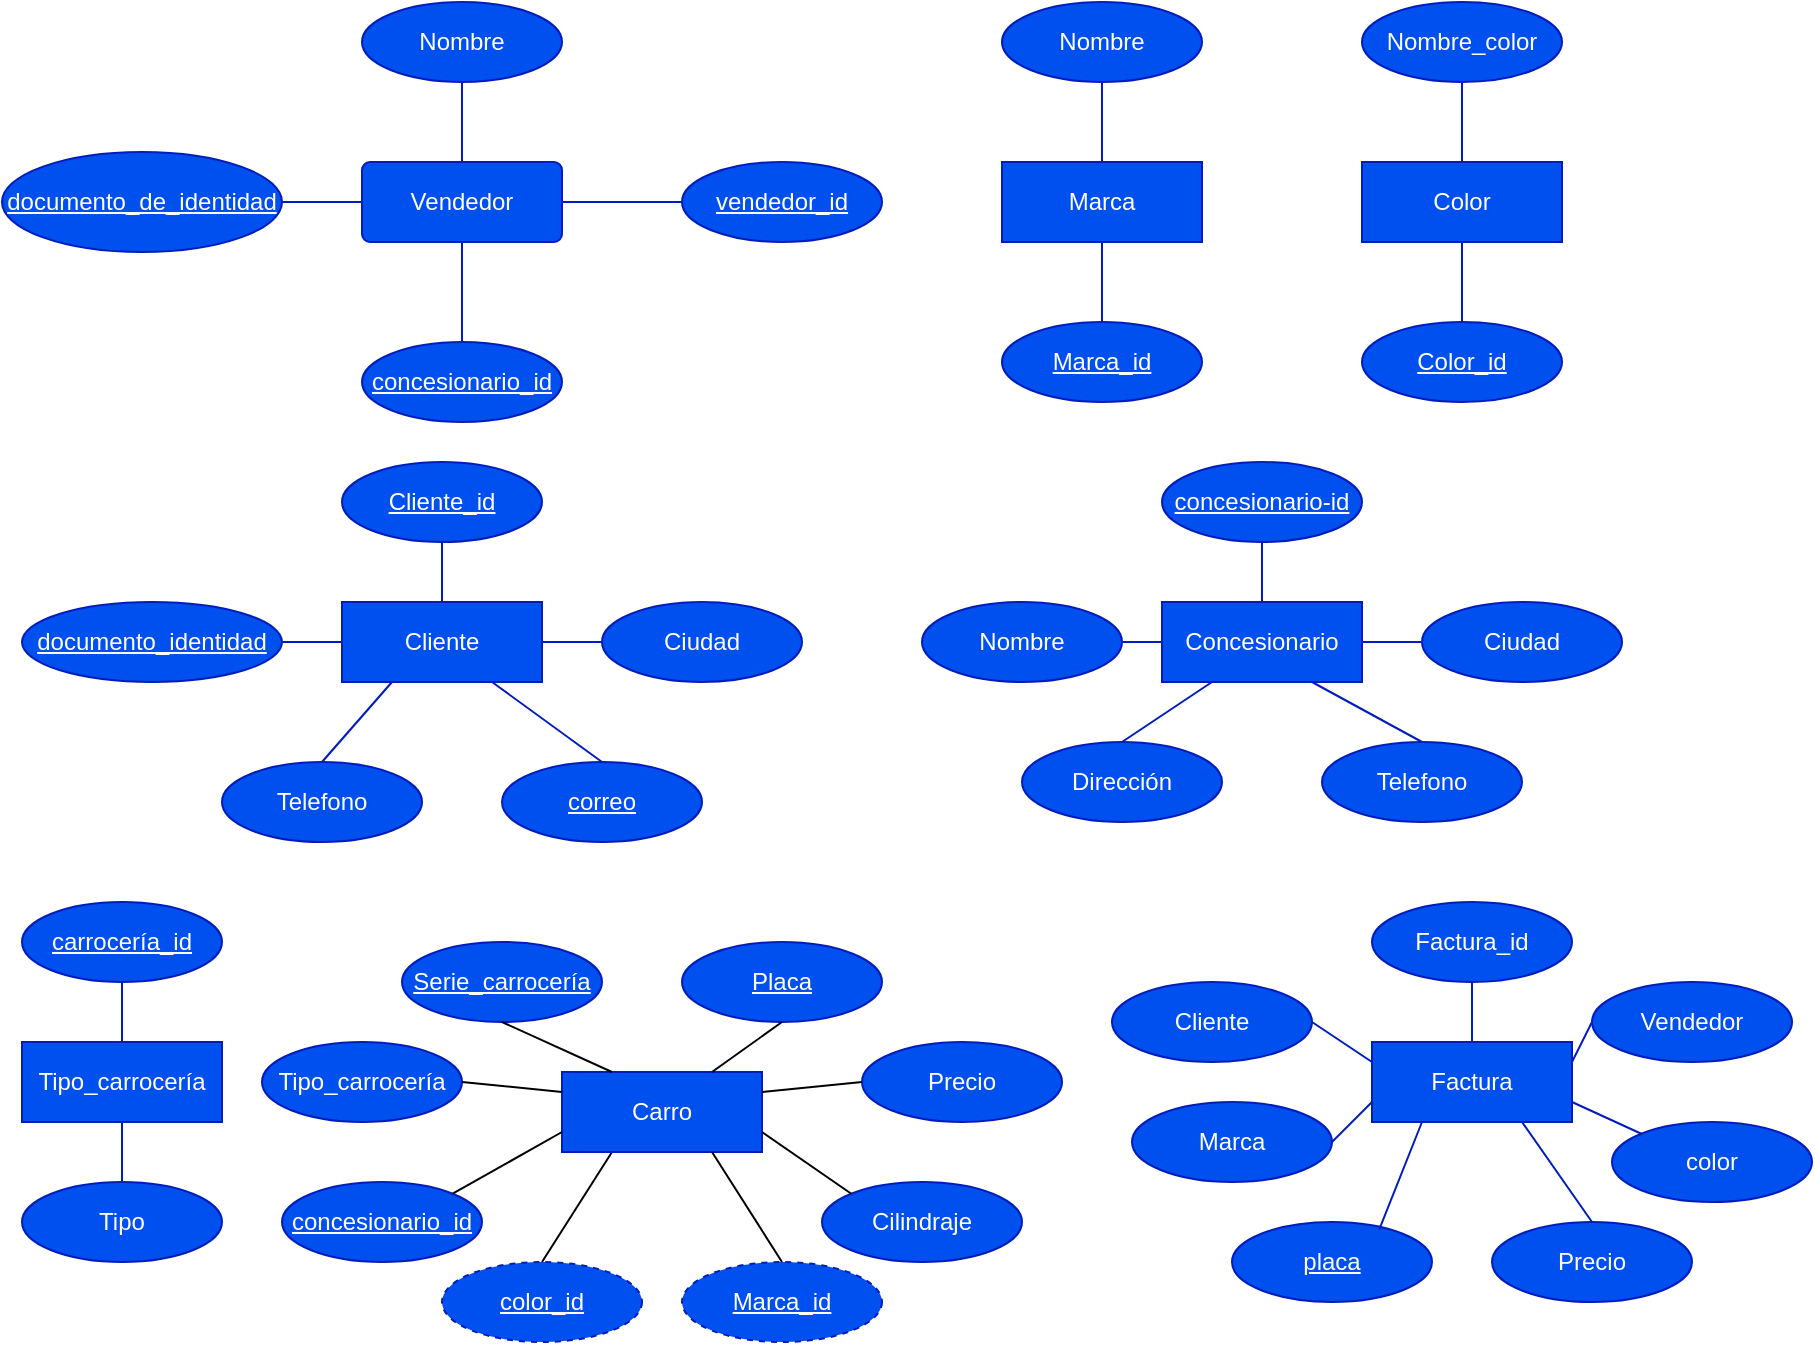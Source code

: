 <mxfile version="20.5.3" type="device"><diagram id="R2lEEEUBdFMjLlhIrx00" name="Page-1"><mxGraphModel dx="1384" dy="761" grid="1" gridSize="10" guides="1" tooltips="1" connect="1" arrows="1" fold="1" page="1" pageScale="1" pageWidth="850" pageHeight="1100" math="0" shadow="0" extFonts="Permanent Marker^https://fonts.googleapis.com/css?family=Permanent+Marker"><root><mxCell id="0"/><mxCell id="1" parent="0"/><mxCell id="7doMkplosL2bHeBDHYEB-1" value="Vendedor" style="rounded=1;arcSize=10;whiteSpace=wrap;html=1;align=center;fillColor=#0050ef;fontColor=#ffffff;strokeColor=#001DBC;" vertex="1" parent="1"><mxGeometry x="190" y="90" width="100" height="40" as="geometry"/></mxCell><mxCell id="7doMkplosL2bHeBDHYEB-2" value="Nombre" style="ellipse;whiteSpace=wrap;html=1;align=center;fillColor=#0050ef;fontColor=#ffffff;strokeColor=#001DBC;" vertex="1" parent="1"><mxGeometry x="190" y="10" width="100" height="40" as="geometry"/></mxCell><mxCell id="7doMkplosL2bHeBDHYEB-3" value="&lt;u&gt;documento_de_identidad&lt;/u&gt;" style="ellipse;whiteSpace=wrap;html=1;align=center;fillColor=#0050ef;fontColor=#ffffff;strokeColor=#001DBC;" vertex="1" parent="1"><mxGeometry x="10" y="85" width="140" height="50" as="geometry"/></mxCell><mxCell id="7doMkplosL2bHeBDHYEB-4" value="&lt;u&gt;vendedor_id&lt;/u&gt;" style="ellipse;whiteSpace=wrap;html=1;align=center;fillColor=#0050ef;fontColor=#ffffff;strokeColor=#001DBC;" vertex="1" parent="1"><mxGeometry x="350" y="90" width="100" height="40" as="geometry"/></mxCell><mxCell id="7doMkplosL2bHeBDHYEB-5" value="&lt;u&gt;concesionario_id&lt;/u&gt;" style="ellipse;whiteSpace=wrap;html=1;align=center;fillColor=#0050ef;fontColor=#ffffff;strokeColor=#001DBC;" vertex="1" parent="1"><mxGeometry x="190" y="180" width="100" height="40" as="geometry"/></mxCell><mxCell id="7doMkplosL2bHeBDHYEB-6" value="" style="endArrow=none;html=1;rounded=0;fillColor=#0050ef;strokeColor=#001DBC;" edge="1" parent="1"><mxGeometry relative="1" as="geometry"><mxPoint x="290" y="110" as="sourcePoint"/><mxPoint x="320" y="110" as="targetPoint"/></mxGeometry></mxCell><mxCell id="7doMkplosL2bHeBDHYEB-7" value="" style="endArrow=none;html=1;rounded=0;entryX=0;entryY=0.5;entryDx=0;entryDy=0;fillColor=#0050ef;strokeColor=#001DBC;" edge="1" parent="1" target="7doMkplosL2bHeBDHYEB-4"><mxGeometry relative="1" as="geometry"><mxPoint x="290" y="110" as="sourcePoint"/><mxPoint x="320" y="110" as="targetPoint"/></mxGeometry></mxCell><mxCell id="7doMkplosL2bHeBDHYEB-9" value="" style="endArrow=none;html=1;rounded=0;exitX=1;exitY=0.5;exitDx=0;exitDy=0;entryX=0;entryY=0.5;entryDx=0;entryDy=0;fillColor=#0050ef;strokeColor=#001DBC;" edge="1" parent="1" source="7doMkplosL2bHeBDHYEB-3" target="7doMkplosL2bHeBDHYEB-1"><mxGeometry relative="1" as="geometry"><mxPoint x="160" y="110" as="sourcePoint"/><mxPoint x="190" y="110" as="targetPoint"/></mxGeometry></mxCell><mxCell id="7doMkplosL2bHeBDHYEB-10" value="" style="endArrow=none;html=1;rounded=0;exitX=0.5;exitY=1;exitDx=0;exitDy=0;entryX=0.5;entryY=0;entryDx=0;entryDy=0;fillColor=#0050ef;strokeColor=#001DBC;" edge="1" parent="1" source="7doMkplosL2bHeBDHYEB-2" target="7doMkplosL2bHeBDHYEB-1"><mxGeometry relative="1" as="geometry"><mxPoint x="160" y="110" as="sourcePoint"/><mxPoint x="320" y="110" as="targetPoint"/></mxGeometry></mxCell><mxCell id="7doMkplosL2bHeBDHYEB-11" value="" style="endArrow=none;html=1;rounded=0;entryX=0.5;entryY=0;entryDx=0;entryDy=0;exitX=0.5;exitY=1;exitDx=0;exitDy=0;fillColor=#0050ef;strokeColor=#001DBC;" edge="1" parent="1" source="7doMkplosL2bHeBDHYEB-1" target="7doMkplosL2bHeBDHYEB-5"><mxGeometry relative="1" as="geometry"><mxPoint x="150" y="150" as="sourcePoint"/><mxPoint x="310" y="150" as="targetPoint"/></mxGeometry></mxCell><mxCell id="7doMkplosL2bHeBDHYEB-12" value="Marca" style="whiteSpace=wrap;html=1;align=center;fillColor=#0050ef;fontColor=#ffffff;strokeColor=#001DBC;" vertex="1" parent="1"><mxGeometry x="510" y="90" width="100" height="40" as="geometry"/></mxCell><mxCell id="7doMkplosL2bHeBDHYEB-13" value="Nombre" style="ellipse;whiteSpace=wrap;html=1;align=center;fillColor=#0050ef;fontColor=#ffffff;strokeColor=#001DBC;" vertex="1" parent="1"><mxGeometry x="510" y="10" width="100" height="40" as="geometry"/></mxCell><mxCell id="7doMkplosL2bHeBDHYEB-14" value="&lt;u&gt;Marca_id&lt;/u&gt;" style="ellipse;whiteSpace=wrap;html=1;align=center;fillColor=#0050ef;fontColor=#ffffff;strokeColor=#001DBC;" vertex="1" parent="1"><mxGeometry x="510" y="170" width="100" height="40" as="geometry"/></mxCell><mxCell id="7doMkplosL2bHeBDHYEB-15" value="" style="endArrow=none;html=1;rounded=0;entryX=0.5;entryY=1;entryDx=0;entryDy=0;fillColor=#0050ef;strokeColor=#001DBC;" edge="1" parent="1" source="7doMkplosL2bHeBDHYEB-12" target="7doMkplosL2bHeBDHYEB-13"><mxGeometry relative="1" as="geometry"><mxPoint x="220" y="200" as="sourcePoint"/><mxPoint x="380" y="200" as="targetPoint"/></mxGeometry></mxCell><mxCell id="7doMkplosL2bHeBDHYEB-16" value="" style="endArrow=none;html=1;rounded=0;entryX=0.5;entryY=1;entryDx=0;entryDy=0;exitX=0.5;exitY=0;exitDx=0;exitDy=0;fillColor=#0050ef;strokeColor=#001DBC;" edge="1" parent="1" source="7doMkplosL2bHeBDHYEB-14" target="7doMkplosL2bHeBDHYEB-12"><mxGeometry relative="1" as="geometry"><mxPoint x="220" y="200" as="sourcePoint"/><mxPoint x="380" y="200" as="targetPoint"/></mxGeometry></mxCell><mxCell id="7doMkplosL2bHeBDHYEB-17" value="Color" style="whiteSpace=wrap;html=1;align=center;fillColor=#0050ef;fontColor=#ffffff;strokeColor=#001DBC;" vertex="1" parent="1"><mxGeometry x="690" y="90" width="100" height="40" as="geometry"/></mxCell><mxCell id="7doMkplosL2bHeBDHYEB-18" value="Nombre_color" style="ellipse;whiteSpace=wrap;html=1;align=center;fillColor=#0050ef;fontColor=#ffffff;strokeColor=#001DBC;" vertex="1" parent="1"><mxGeometry x="690" y="10" width="100" height="40" as="geometry"/></mxCell><mxCell id="7doMkplosL2bHeBDHYEB-19" value="&lt;u&gt;Color_id&lt;/u&gt;" style="ellipse;whiteSpace=wrap;html=1;align=center;fillColor=#0050ef;fontColor=#ffffff;strokeColor=#001DBC;" vertex="1" parent="1"><mxGeometry x="690" y="170" width="100" height="40" as="geometry"/></mxCell><mxCell id="7doMkplosL2bHeBDHYEB-20" value="" style="endArrow=none;html=1;rounded=0;exitX=0.5;exitY=1;exitDx=0;exitDy=0;entryX=0.5;entryY=0;entryDx=0;entryDy=0;fillColor=#0050ef;strokeColor=#001DBC;" edge="1" parent="1" source="7doMkplosL2bHeBDHYEB-18" target="7doMkplosL2bHeBDHYEB-17"><mxGeometry relative="1" as="geometry"><mxPoint x="340" y="200" as="sourcePoint"/><mxPoint x="500" y="200" as="targetPoint"/></mxGeometry></mxCell><mxCell id="7doMkplosL2bHeBDHYEB-21" value="" style="endArrow=none;html=1;rounded=0;exitX=0.5;exitY=1;exitDx=0;exitDy=0;entryX=0.5;entryY=0;entryDx=0;entryDy=0;fillColor=#0050ef;strokeColor=#001DBC;" edge="1" parent="1" source="7doMkplosL2bHeBDHYEB-17" target="7doMkplosL2bHeBDHYEB-19"><mxGeometry relative="1" as="geometry"><mxPoint x="340" y="200" as="sourcePoint"/><mxPoint x="500" y="200" as="targetPoint"/></mxGeometry></mxCell><mxCell id="7doMkplosL2bHeBDHYEB-22" value="Cliente" style="whiteSpace=wrap;html=1;align=center;fillColor=#0050ef;strokeColor=#001DBC;fontColor=#ffffff;" vertex="1" parent="1"><mxGeometry x="180" y="310" width="100" height="40" as="geometry"/></mxCell><mxCell id="7doMkplosL2bHeBDHYEB-23" value="&lt;u&gt;Cliente_id&lt;/u&gt;" style="ellipse;whiteSpace=wrap;html=1;align=center;fillColor=#0050ef;strokeColor=#001DBC;fontColor=#ffffff;" vertex="1" parent="1"><mxGeometry x="180" y="240" width="100" height="40" as="geometry"/></mxCell><mxCell id="7doMkplosL2bHeBDHYEB-24" value="&lt;u&gt;documento_identidad&lt;/u&gt;" style="ellipse;whiteSpace=wrap;html=1;align=center;fillColor=#0050ef;strokeColor=#001DBC;fontColor=#ffffff;" vertex="1" parent="1"><mxGeometry x="20" y="310" width="130" height="40" as="geometry"/></mxCell><mxCell id="7doMkplosL2bHeBDHYEB-25" value="Ciudad" style="ellipse;whiteSpace=wrap;html=1;align=center;fillColor=#0050ef;strokeColor=#001DBC;fontColor=#ffffff;" vertex="1" parent="1"><mxGeometry x="310" y="310" width="100" height="40" as="geometry"/></mxCell><mxCell id="7doMkplosL2bHeBDHYEB-26" value="Telefono" style="ellipse;whiteSpace=wrap;html=1;align=center;fillColor=#0050ef;strokeColor=#001DBC;fontColor=#ffffff;" vertex="1" parent="1"><mxGeometry x="120" y="390" width="100" height="40" as="geometry"/></mxCell><mxCell id="7doMkplosL2bHeBDHYEB-27" value="&lt;u&gt;correo&lt;/u&gt;" style="ellipse;whiteSpace=wrap;html=1;align=center;fillColor=#0050ef;strokeColor=#001DBC;fontColor=#ffffff;" vertex="1" parent="1"><mxGeometry x="260" y="390" width="100" height="40" as="geometry"/></mxCell><mxCell id="7doMkplosL2bHeBDHYEB-28" value="" style="endArrow=none;html=1;rounded=0;exitX=0.5;exitY=1;exitDx=0;exitDy=0;entryX=0.5;entryY=0;entryDx=0;entryDy=0;fillColor=#0050ef;strokeColor=#001DBC;" edge="1" parent="1" source="7doMkplosL2bHeBDHYEB-23" target="7doMkplosL2bHeBDHYEB-22"><mxGeometry relative="1" as="geometry"><mxPoint x="340" y="350" as="sourcePoint"/><mxPoint x="500" y="350" as="targetPoint"/></mxGeometry></mxCell><mxCell id="7doMkplosL2bHeBDHYEB-29" value="" style="endArrow=none;html=1;rounded=0;exitX=1;exitY=0.5;exitDx=0;exitDy=0;entryX=0;entryY=0.5;entryDx=0;entryDy=0;fillColor=#0050ef;strokeColor=#001DBC;" edge="1" parent="1" source="7doMkplosL2bHeBDHYEB-22" target="7doMkplosL2bHeBDHYEB-25"><mxGeometry relative="1" as="geometry"><mxPoint x="340" y="350" as="sourcePoint"/><mxPoint x="500" y="350" as="targetPoint"/></mxGeometry></mxCell><mxCell id="7doMkplosL2bHeBDHYEB-30" value="" style="endArrow=none;html=1;rounded=0;exitX=1;exitY=0.5;exitDx=0;exitDy=0;entryX=0;entryY=0.5;entryDx=0;entryDy=0;fillColor=#0050ef;strokeColor=#001DBC;" edge="1" parent="1" source="7doMkplosL2bHeBDHYEB-24" target="7doMkplosL2bHeBDHYEB-22"><mxGeometry relative="1" as="geometry"><mxPoint x="120" y="480" as="sourcePoint"/><mxPoint x="280" y="480" as="targetPoint"/></mxGeometry></mxCell><mxCell id="7doMkplosL2bHeBDHYEB-31" value="" style="endArrow=none;html=1;rounded=0;exitX=0.5;exitY=0;exitDx=0;exitDy=0;entryX=0.75;entryY=1;entryDx=0;entryDy=0;fillColor=#0050ef;strokeColor=#001DBC;" edge="1" parent="1" source="7doMkplosL2bHeBDHYEB-27" target="7doMkplosL2bHeBDHYEB-22"><mxGeometry relative="1" as="geometry"><mxPoint x="340" y="350" as="sourcePoint"/><mxPoint x="500" y="350" as="targetPoint"/></mxGeometry></mxCell><mxCell id="7doMkplosL2bHeBDHYEB-32" value="" style="endArrow=none;html=1;rounded=0;exitX=0.5;exitY=0;exitDx=0;exitDy=0;entryX=0.25;entryY=1;entryDx=0;entryDy=0;fillColor=#0050ef;strokeColor=#001DBC;" edge="1" parent="1" source="7doMkplosL2bHeBDHYEB-26" target="7doMkplosL2bHeBDHYEB-22"><mxGeometry relative="1" as="geometry"><mxPoint x="180" y="490" as="sourcePoint"/><mxPoint x="340" y="490" as="targetPoint"/></mxGeometry></mxCell><mxCell id="7doMkplosL2bHeBDHYEB-33" value="Concesionario" style="whiteSpace=wrap;html=1;align=center;fillColor=#0050ef;fontColor=#ffffff;strokeColor=#001DBC;" vertex="1" parent="1"><mxGeometry x="590" y="310" width="100" height="40" as="geometry"/></mxCell><mxCell id="7doMkplosL2bHeBDHYEB-34" value="&lt;u&gt;concesionario-id&lt;/u&gt;" style="ellipse;whiteSpace=wrap;html=1;align=center;fillColor=#0050ef;fontColor=#ffffff;strokeColor=#001DBC;" vertex="1" parent="1"><mxGeometry x="590" y="240" width="100" height="40" as="geometry"/></mxCell><mxCell id="7doMkplosL2bHeBDHYEB-35" value="Nombre" style="ellipse;whiteSpace=wrap;html=1;align=center;fillColor=#0050ef;fontColor=#ffffff;strokeColor=#001DBC;" vertex="1" parent="1"><mxGeometry x="470" y="310" width="100" height="40" as="geometry"/></mxCell><mxCell id="7doMkplosL2bHeBDHYEB-36" value="Ciudad" style="ellipse;whiteSpace=wrap;html=1;align=center;fillColor=#0050ef;fontColor=#ffffff;strokeColor=#001DBC;" vertex="1" parent="1"><mxGeometry x="720" y="310" width="100" height="40" as="geometry"/></mxCell><mxCell id="7doMkplosL2bHeBDHYEB-37" value="Dirección" style="ellipse;whiteSpace=wrap;html=1;align=center;fillColor=#0050ef;fontColor=#ffffff;strokeColor=#001DBC;" vertex="1" parent="1"><mxGeometry x="520" y="380" width="100" height="40" as="geometry"/></mxCell><mxCell id="7doMkplosL2bHeBDHYEB-38" value="Telefono" style="ellipse;whiteSpace=wrap;html=1;align=center;fillColor=#0050ef;fontColor=#ffffff;strokeColor=#001DBC;" vertex="1" parent="1"><mxGeometry x="670" y="380" width="100" height="40" as="geometry"/></mxCell><mxCell id="7doMkplosL2bHeBDHYEB-39" value="" style="endArrow=none;html=1;rounded=0;entryX=0.5;entryY=1;entryDx=0;entryDy=0;exitX=0.5;exitY=0;exitDx=0;exitDy=0;fillColor=#0050ef;strokeColor=#001DBC;" edge="1" parent="1" source="7doMkplosL2bHeBDHYEB-33" target="7doMkplosL2bHeBDHYEB-34"><mxGeometry relative="1" as="geometry"><mxPoint x="370" y="350" as="sourcePoint"/><mxPoint x="530" y="350" as="targetPoint"/></mxGeometry></mxCell><mxCell id="7doMkplosL2bHeBDHYEB-40" value="" style="endArrow=none;html=1;rounded=0;exitX=1;exitY=0.5;exitDx=0;exitDy=0;entryX=0;entryY=0.5;entryDx=0;entryDy=0;fillColor=#0050ef;strokeColor=#001DBC;" edge="1" parent="1" source="7doMkplosL2bHeBDHYEB-35" target="7doMkplosL2bHeBDHYEB-33"><mxGeometry relative="1" as="geometry"><mxPoint x="490" y="490" as="sourcePoint"/><mxPoint x="650" y="490" as="targetPoint"/></mxGeometry></mxCell><mxCell id="7doMkplosL2bHeBDHYEB-41" value="" style="endArrow=none;html=1;rounded=0;entryX=0;entryY=0.5;entryDx=0;entryDy=0;exitX=1;exitY=0.5;exitDx=0;exitDy=0;fillColor=#0050ef;strokeColor=#001DBC;" edge="1" parent="1" source="7doMkplosL2bHeBDHYEB-33" target="7doMkplosL2bHeBDHYEB-36"><mxGeometry relative="1" as="geometry"><mxPoint x="600" y="490" as="sourcePoint"/><mxPoint x="760" y="490" as="targetPoint"/></mxGeometry></mxCell><mxCell id="7doMkplosL2bHeBDHYEB-42" value="" style="endArrow=none;html=1;rounded=0;entryX=0.25;entryY=1;entryDx=0;entryDy=0;exitX=0.5;exitY=0;exitDx=0;exitDy=0;fillColor=#0050ef;strokeColor=#001DBC;" edge="1" parent="1" source="7doMkplosL2bHeBDHYEB-37" target="7doMkplosL2bHeBDHYEB-33"><mxGeometry relative="1" as="geometry"><mxPoint x="370" y="350" as="sourcePoint"/><mxPoint x="530" y="350" as="targetPoint"/></mxGeometry></mxCell><mxCell id="7doMkplosL2bHeBDHYEB-43" value="" style="endArrow=none;html=1;rounded=0;entryX=0.75;entryY=1;entryDx=0;entryDy=0;exitX=0.5;exitY=0;exitDx=0;exitDy=0;fillColor=#0050ef;strokeColor=#001DBC;" edge="1" parent="1" source="7doMkplosL2bHeBDHYEB-38" target="7doMkplosL2bHeBDHYEB-33"><mxGeometry relative="1" as="geometry"><mxPoint x="610" y="520" as="sourcePoint"/><mxPoint x="770" y="520" as="targetPoint"/></mxGeometry></mxCell><mxCell id="7doMkplosL2bHeBDHYEB-44" value="Tipo_carrocería" style="whiteSpace=wrap;html=1;align=center;fillColor=#0050ef;fontColor=#ffffff;strokeColor=#001DBC;" vertex="1" parent="1"><mxGeometry x="20" y="530" width="100" height="40" as="geometry"/></mxCell><mxCell id="7doMkplosL2bHeBDHYEB-45" value="&lt;u&gt;carrocería_id&lt;/u&gt;" style="ellipse;whiteSpace=wrap;html=1;align=center;fillColor=#0050ef;fontColor=#ffffff;strokeColor=#001DBC;" vertex="1" parent="1"><mxGeometry x="20" y="460" width="100" height="40" as="geometry"/></mxCell><mxCell id="7doMkplosL2bHeBDHYEB-46" value="Tipo" style="ellipse;whiteSpace=wrap;html=1;align=center;fillColor=#0050ef;fontColor=#ffffff;strokeColor=#001DBC;" vertex="1" parent="1"><mxGeometry x="20" y="600" width="100" height="40" as="geometry"/></mxCell><mxCell id="7doMkplosL2bHeBDHYEB-47" value="" style="endArrow=none;html=1;rounded=0;exitX=0.5;exitY=1;exitDx=0;exitDy=0;entryX=0.5;entryY=0;entryDx=0;entryDy=0;fillColor=#0050ef;strokeColor=#001DBC;" edge="1" parent="1" source="7doMkplosL2bHeBDHYEB-45" target="7doMkplosL2bHeBDHYEB-44"><mxGeometry relative="1" as="geometry"><mxPoint x="190" y="590" as="sourcePoint"/><mxPoint x="350" y="590" as="targetPoint"/></mxGeometry></mxCell><mxCell id="7doMkplosL2bHeBDHYEB-48" value="" style="endArrow=none;html=1;rounded=0;exitX=0.25;exitY=1;exitDx=0;exitDy=0;entryX=0.5;entryY=0;entryDx=0;entryDy=0;" edge="1" parent="1" source="7doMkplosL2bHeBDHYEB-50" target="7doMkplosL2bHeBDHYEB-60"><mxGeometry relative="1" as="geometry"><mxPoint x="50" y="820" as="sourcePoint"/><mxPoint x="210" y="820" as="targetPoint"/></mxGeometry></mxCell><mxCell id="7doMkplosL2bHeBDHYEB-49" value="" style="endArrow=none;html=1;rounded=0;exitX=0.5;exitY=1;exitDx=0;exitDy=0;entryX=0.5;entryY=0;entryDx=0;entryDy=0;fillColor=#0050ef;strokeColor=#001DBC;" edge="1" parent="1" source="7doMkplosL2bHeBDHYEB-44" target="7doMkplosL2bHeBDHYEB-46"><mxGeometry relative="1" as="geometry"><mxPoint x="190" y="590" as="sourcePoint"/><mxPoint x="350" y="590" as="targetPoint"/></mxGeometry></mxCell><mxCell id="7doMkplosL2bHeBDHYEB-50" value="Carro" style="whiteSpace=wrap;html=1;align=center;fillColor=#0050ef;fontColor=#ffffff;strokeColor=#001DBC;" vertex="1" parent="1"><mxGeometry x="290" y="545" width="100" height="40" as="geometry"/></mxCell><mxCell id="7doMkplosL2bHeBDHYEB-51" value="&lt;u&gt;Serie_carrocería&lt;/u&gt;" style="ellipse;whiteSpace=wrap;html=1;align=center;fillColor=#0050ef;fontColor=#ffffff;strokeColor=#001DBC;" vertex="1" parent="1"><mxGeometry x="210" y="480" width="100" height="40" as="geometry"/></mxCell><mxCell id="7doMkplosL2bHeBDHYEB-52" value="&lt;u&gt;Placa&lt;/u&gt;" style="ellipse;whiteSpace=wrap;html=1;align=center;fillColor=#0050ef;fontColor=#ffffff;strokeColor=#001DBC;" vertex="1" parent="1"><mxGeometry x="350" y="480" width="100" height="40" as="geometry"/></mxCell><mxCell id="7doMkplosL2bHeBDHYEB-54" value="&lt;span style=&quot;color: rgb(255, 255, 255);&quot;&gt;Tipo_carrocería&lt;/span&gt;" style="ellipse;whiteSpace=wrap;html=1;align=center;fillColor=#0050ef;fontColor=#ffffff;strokeColor=#001DBC;" vertex="1" parent="1"><mxGeometry x="140" y="530" width="100" height="40" as="geometry"/></mxCell><mxCell id="7doMkplosL2bHeBDHYEB-55" value="Precio" style="ellipse;whiteSpace=wrap;html=1;align=center;fillColor=#0050ef;fontColor=#ffffff;strokeColor=#001DBC;" vertex="1" parent="1"><mxGeometry x="440" y="530" width="100" height="40" as="geometry"/></mxCell><mxCell id="7doMkplosL2bHeBDHYEB-56" value="concesionario_id" style="ellipse;whiteSpace=wrap;html=1;align=center;fillColor=#0050ef;fontColor=#ffffff;strokeColor=#001DBC;fontStyle=4" vertex="1" parent="1"><mxGeometry x="150" y="600" width="100" height="40" as="geometry"/></mxCell><mxCell id="7doMkplosL2bHeBDHYEB-59" value="Cilindraje" style="ellipse;whiteSpace=wrap;html=1;align=center;fillColor=#0050ef;fontColor=#ffffff;strokeColor=#001DBC;" vertex="1" parent="1"><mxGeometry x="420" y="600" width="100" height="40" as="geometry"/></mxCell><mxCell id="7doMkplosL2bHeBDHYEB-60" value="color_id" style="ellipse;whiteSpace=wrap;html=1;align=center;dashed=1;fillColor=#0050ef;fontColor=#ffffff;strokeColor=#001DBC;fontStyle=4" vertex="1" parent="1"><mxGeometry x="230" y="640" width="100" height="40" as="geometry"/></mxCell><mxCell id="7doMkplosL2bHeBDHYEB-61" value="Marca_id" style="ellipse;whiteSpace=wrap;html=1;align=center;dashed=1;fillColor=#0050ef;fontColor=#ffffff;strokeColor=#001DBC;fontStyle=4" vertex="1" parent="1"><mxGeometry x="350" y="640" width="100" height="40" as="geometry"/></mxCell><mxCell id="7doMkplosL2bHeBDHYEB-62" value="" style="endArrow=none;html=1;rounded=0;exitX=0.5;exitY=1;exitDx=0;exitDy=0;entryX=0.25;entryY=0;entryDx=0;entryDy=0;" edge="1" parent="1" source="7doMkplosL2bHeBDHYEB-51" target="7doMkplosL2bHeBDHYEB-50"><mxGeometry relative="1" as="geometry"><mxPoint x="340" y="600" as="sourcePoint"/><mxPoint x="500" y="600" as="targetPoint"/></mxGeometry></mxCell><mxCell id="7doMkplosL2bHeBDHYEB-63" value="" style="endArrow=none;html=1;rounded=0;exitX=0.75;exitY=0;exitDx=0;exitDy=0;entryX=0.5;entryY=1;entryDx=0;entryDy=0;" edge="1" parent="1" source="7doMkplosL2bHeBDHYEB-50" target="7doMkplosL2bHeBDHYEB-52"><mxGeometry relative="1" as="geometry"><mxPoint x="340" y="600" as="sourcePoint"/><mxPoint x="500" y="600" as="targetPoint"/></mxGeometry></mxCell><mxCell id="7doMkplosL2bHeBDHYEB-66" value="" style="endArrow=none;html=1;rounded=0;entryX=0;entryY=0.5;entryDx=0;entryDy=0;exitX=1;exitY=0.25;exitDx=0;exitDy=0;" edge="1" parent="1" source="7doMkplosL2bHeBDHYEB-50" target="7doMkplosL2bHeBDHYEB-55"><mxGeometry relative="1" as="geometry"><mxPoint x="340" y="600" as="sourcePoint"/><mxPoint x="500" y="600" as="targetPoint"/></mxGeometry></mxCell><mxCell id="7doMkplosL2bHeBDHYEB-67" value="" style="endArrow=none;html=1;rounded=0;exitX=1;exitY=0.5;exitDx=0;exitDy=0;entryX=0;entryY=0.25;entryDx=0;entryDy=0;" edge="1" parent="1" source="7doMkplosL2bHeBDHYEB-54" target="7doMkplosL2bHeBDHYEB-50"><mxGeometry relative="1" as="geometry"><mxPoint x="340" y="600" as="sourcePoint"/><mxPoint x="500" y="600" as="targetPoint"/></mxGeometry></mxCell><mxCell id="7doMkplosL2bHeBDHYEB-68" value="" style="endArrow=none;html=1;rounded=0;exitX=1;exitY=0;exitDx=0;exitDy=0;entryX=0;entryY=0.75;entryDx=0;entryDy=0;" edge="1" parent="1" source="7doMkplosL2bHeBDHYEB-56" target="7doMkplosL2bHeBDHYEB-50"><mxGeometry relative="1" as="geometry"><mxPoint x="340" y="600" as="sourcePoint"/><mxPoint x="500" y="600" as="targetPoint"/></mxGeometry></mxCell><mxCell id="7doMkplosL2bHeBDHYEB-69" value="" style="endArrow=none;html=1;rounded=0;exitX=1;exitY=0.75;exitDx=0;exitDy=0;entryX=0;entryY=0;entryDx=0;entryDy=0;" edge="1" parent="1" source="7doMkplosL2bHeBDHYEB-50" target="7doMkplosL2bHeBDHYEB-59"><mxGeometry relative="1" as="geometry"><mxPoint x="340" y="600" as="sourcePoint"/><mxPoint x="500" y="600" as="targetPoint"/></mxGeometry></mxCell><mxCell id="7doMkplosL2bHeBDHYEB-70" value="" style="endArrow=none;html=1;rounded=0;exitX=0.75;exitY=1;exitDx=0;exitDy=0;entryX=0.5;entryY=0;entryDx=0;entryDy=0;" edge="1" parent="1" source="7doMkplosL2bHeBDHYEB-50" target="7doMkplosL2bHeBDHYEB-61"><mxGeometry relative="1" as="geometry"><mxPoint x="340" y="600" as="sourcePoint"/><mxPoint x="500" y="600" as="targetPoint"/></mxGeometry></mxCell><mxCell id="7doMkplosL2bHeBDHYEB-73" value="Factura" style="whiteSpace=wrap;html=1;align=center;fillColor=#0050ef;fontColor=#ffffff;strokeColor=#001DBC;" vertex="1" parent="1"><mxGeometry x="695" y="530" width="100" height="40" as="geometry"/></mxCell><mxCell id="7doMkplosL2bHeBDHYEB-74" value="Factura_id" style="ellipse;whiteSpace=wrap;html=1;align=center;fillColor=#0050ef;fontColor=#ffffff;strokeColor=#001DBC;" vertex="1" parent="1"><mxGeometry x="695" y="460" width="100" height="40" as="geometry"/></mxCell><mxCell id="7doMkplosL2bHeBDHYEB-75" value="Cliente" style="ellipse;whiteSpace=wrap;html=1;align=center;fillColor=#0050ef;fontColor=#ffffff;strokeColor=#001DBC;" vertex="1" parent="1"><mxGeometry x="565" y="500" width="100" height="40" as="geometry"/></mxCell><mxCell id="7doMkplosL2bHeBDHYEB-76" value="Marca" style="ellipse;whiteSpace=wrap;html=1;align=center;fillColor=#0050ef;fontColor=#ffffff;strokeColor=#001DBC;" vertex="1" parent="1"><mxGeometry x="575" y="560" width="100" height="40" as="geometry"/></mxCell><mxCell id="7doMkplosL2bHeBDHYEB-77" value="&lt;u&gt;placa&lt;/u&gt;" style="ellipse;whiteSpace=wrap;html=1;align=center;fillColor=#0050ef;fontColor=#ffffff;strokeColor=#001DBC;" vertex="1" parent="1"><mxGeometry x="625" y="620" width="100" height="40" as="geometry"/></mxCell><mxCell id="7doMkplosL2bHeBDHYEB-78" value="Vendedor" style="ellipse;whiteSpace=wrap;html=1;align=center;fillColor=#0050ef;fontColor=#ffffff;strokeColor=#001DBC;" vertex="1" parent="1"><mxGeometry x="805" y="500" width="100" height="40" as="geometry"/></mxCell><mxCell id="7doMkplosL2bHeBDHYEB-79" value="color" style="ellipse;whiteSpace=wrap;html=1;align=center;fillColor=#0050ef;fontColor=#ffffff;strokeColor=#001DBC;" vertex="1" parent="1"><mxGeometry x="815" y="570" width="100" height="40" as="geometry"/></mxCell><mxCell id="7doMkplosL2bHeBDHYEB-80" value="Precio" style="ellipse;whiteSpace=wrap;html=1;align=center;fillColor=#0050ef;fontColor=#ffffff;strokeColor=#001DBC;" vertex="1" parent="1"><mxGeometry x="755" y="620" width="100" height="40" as="geometry"/></mxCell><mxCell id="7doMkplosL2bHeBDHYEB-81" value="" style="endArrow=none;html=1;rounded=0;entryX=0.5;entryY=1;entryDx=0;entryDy=0;exitX=0.5;exitY=0;exitDx=0;exitDy=0;fillColor=#0050ef;strokeColor=#001DBC;" edge="1" parent="1" source="7doMkplosL2bHeBDHYEB-73" target="7doMkplosL2bHeBDHYEB-74"><mxGeometry relative="1" as="geometry"><mxPoint x="435" y="500" as="sourcePoint"/><mxPoint x="595" y="500" as="targetPoint"/></mxGeometry></mxCell><mxCell id="7doMkplosL2bHeBDHYEB-82" value="" style="endArrow=none;html=1;rounded=0;exitX=0;exitY=0.25;exitDx=0;exitDy=0;entryX=1;entryY=0.5;entryDx=0;entryDy=0;fillColor=#0050ef;strokeColor=#001DBC;" edge="1" parent="1" source="7doMkplosL2bHeBDHYEB-73" target="7doMkplosL2bHeBDHYEB-75"><mxGeometry relative="1" as="geometry"><mxPoint x="435" y="500" as="sourcePoint"/><mxPoint x="595" y="500" as="targetPoint"/></mxGeometry></mxCell><mxCell id="7doMkplosL2bHeBDHYEB-83" value="" style="endArrow=none;html=1;rounded=0;exitX=0;exitY=0.5;exitDx=0;exitDy=0;entryX=1;entryY=0.25;entryDx=0;entryDy=0;fillColor=#0050ef;strokeColor=#001DBC;" edge="1" parent="1" source="7doMkplosL2bHeBDHYEB-78" target="7doMkplosL2bHeBDHYEB-73"><mxGeometry relative="1" as="geometry"><mxPoint x="435" y="500" as="sourcePoint"/><mxPoint x="595" y="500" as="targetPoint"/></mxGeometry></mxCell><mxCell id="7doMkplosL2bHeBDHYEB-84" value="" style="endArrow=none;html=1;rounded=0;exitX=0;exitY=0;exitDx=0;exitDy=0;entryX=1;entryY=0.75;entryDx=0;entryDy=0;fillColor=#0050ef;strokeColor=#001DBC;" edge="1" parent="1" source="7doMkplosL2bHeBDHYEB-79" target="7doMkplosL2bHeBDHYEB-73"><mxGeometry relative="1" as="geometry"><mxPoint x="435" y="500" as="sourcePoint"/><mxPoint x="595" y="500" as="targetPoint"/></mxGeometry></mxCell><mxCell id="7doMkplosL2bHeBDHYEB-85" value="" style="endArrow=none;html=1;rounded=0;exitX=0;exitY=0.75;exitDx=0;exitDy=0;entryX=1;entryY=0.5;entryDx=0;entryDy=0;fillColor=#0050ef;strokeColor=#001DBC;" edge="1" parent="1" source="7doMkplosL2bHeBDHYEB-73" target="7doMkplosL2bHeBDHYEB-76"><mxGeometry relative="1" as="geometry"><mxPoint x="435" y="500" as="sourcePoint"/><mxPoint x="595" y="500" as="targetPoint"/></mxGeometry></mxCell><mxCell id="7doMkplosL2bHeBDHYEB-86" value="" style="endArrow=none;html=1;rounded=0;entryX=0.25;entryY=1;entryDx=0;entryDy=0;exitX=0.736;exitY=0.095;exitDx=0;exitDy=0;exitPerimeter=0;fillColor=#0050ef;strokeColor=#001DBC;" edge="1" parent="1" source="7doMkplosL2bHeBDHYEB-77" target="7doMkplosL2bHeBDHYEB-73"><mxGeometry relative="1" as="geometry"><mxPoint x="435" y="500" as="sourcePoint"/><mxPoint x="595" y="500" as="targetPoint"/></mxGeometry></mxCell><mxCell id="7doMkplosL2bHeBDHYEB-87" value="" style="endArrow=none;html=1;rounded=0;exitX=0.5;exitY=0;exitDx=0;exitDy=0;entryX=0.75;entryY=1;entryDx=0;entryDy=0;fillColor=#0050ef;strokeColor=#001DBC;" edge="1" parent="1" source="7doMkplosL2bHeBDHYEB-80" target="7doMkplosL2bHeBDHYEB-73"><mxGeometry relative="1" as="geometry"><mxPoint x="435" y="500" as="sourcePoint"/><mxPoint x="595" y="500" as="targetPoint"/></mxGeometry></mxCell></root></mxGraphModel></diagram></mxfile>